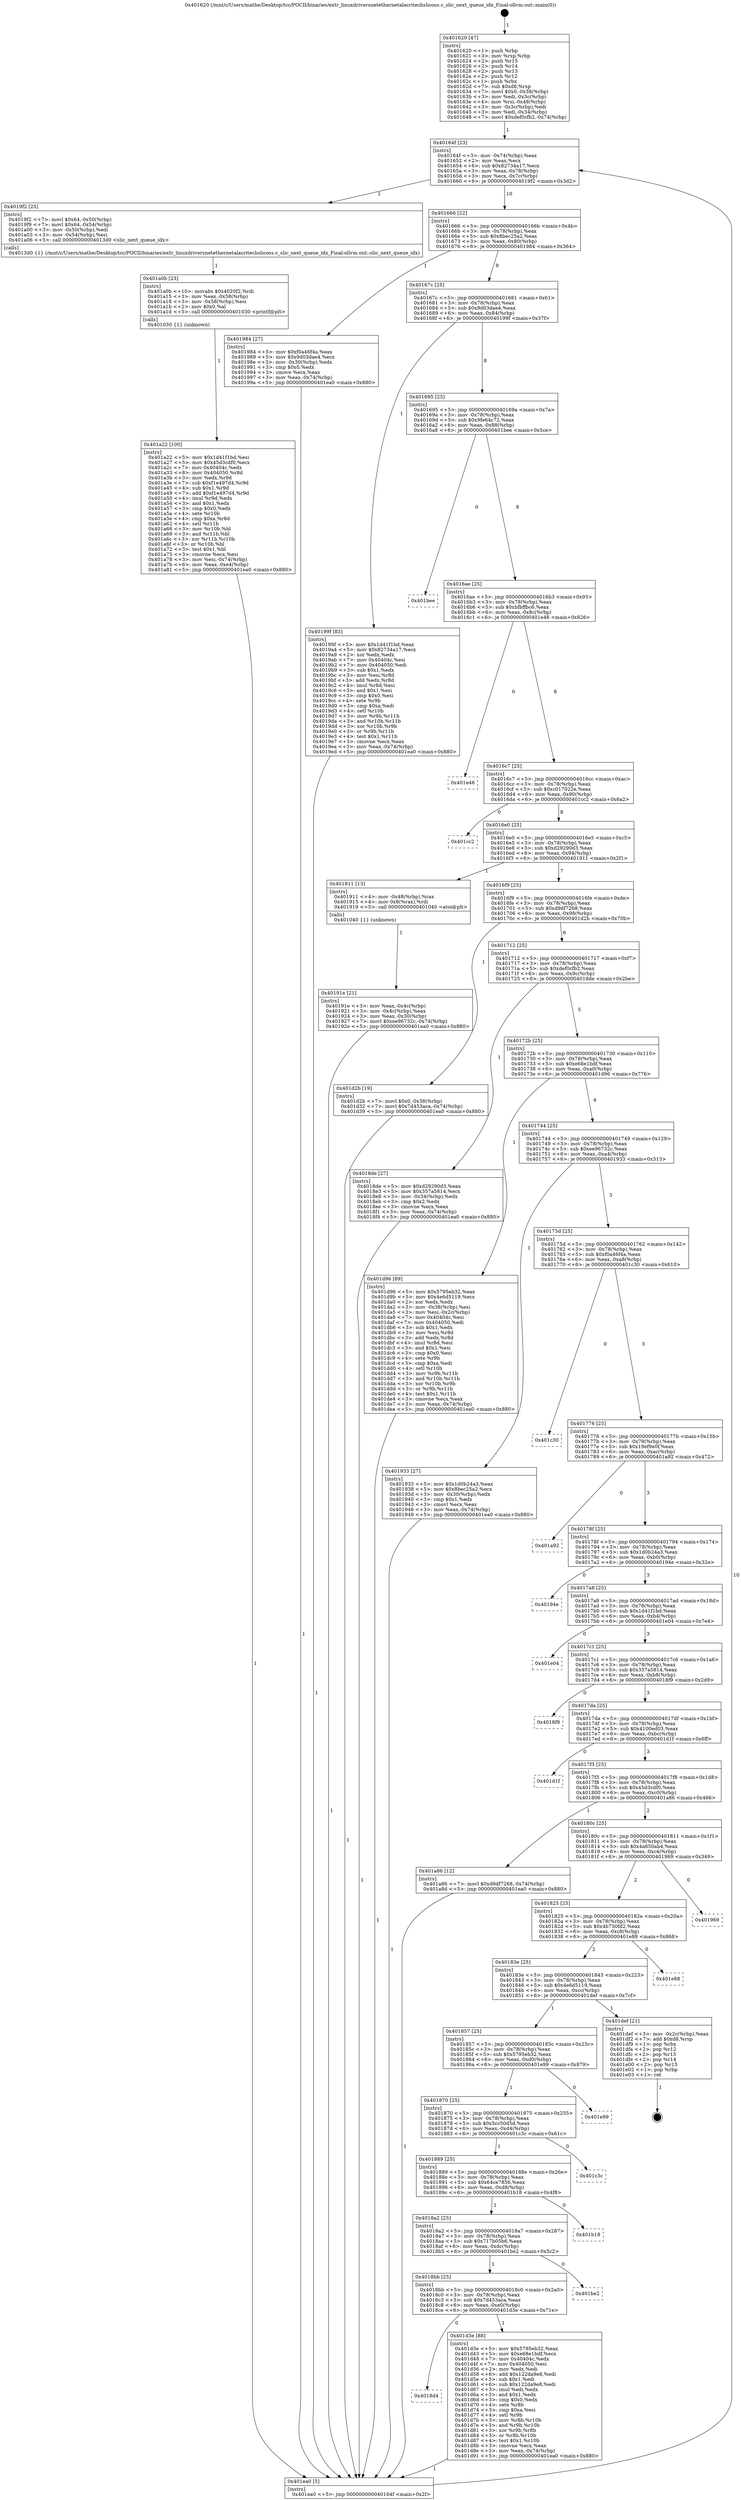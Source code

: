 digraph "0x401620" {
  label = "0x401620 (/mnt/c/Users/mathe/Desktop/tcc/POCII/binaries/extr_linuxdriversnetethernetalacritechslicoss.c_slic_next_queue_idx_Final-ollvm.out::main(0))"
  labelloc = "t"
  node[shape=record]

  Entry [label="",width=0.3,height=0.3,shape=circle,fillcolor=black,style=filled]
  "0x40164f" [label="{
     0x40164f [23]\l
     | [instrs]\l
     &nbsp;&nbsp;0x40164f \<+3\>: mov -0x74(%rbp),%eax\l
     &nbsp;&nbsp;0x401652 \<+2\>: mov %eax,%ecx\l
     &nbsp;&nbsp;0x401654 \<+6\>: sub $0x82734a17,%ecx\l
     &nbsp;&nbsp;0x40165a \<+3\>: mov %eax,-0x78(%rbp)\l
     &nbsp;&nbsp;0x40165d \<+3\>: mov %ecx,-0x7c(%rbp)\l
     &nbsp;&nbsp;0x401660 \<+6\>: je 00000000004019f2 \<main+0x3d2\>\l
  }"]
  "0x4019f2" [label="{
     0x4019f2 [25]\l
     | [instrs]\l
     &nbsp;&nbsp;0x4019f2 \<+7\>: movl $0x64,-0x50(%rbp)\l
     &nbsp;&nbsp;0x4019f9 \<+7\>: movl $0x64,-0x54(%rbp)\l
     &nbsp;&nbsp;0x401a00 \<+3\>: mov -0x50(%rbp),%edi\l
     &nbsp;&nbsp;0x401a03 \<+3\>: mov -0x54(%rbp),%esi\l
     &nbsp;&nbsp;0x401a06 \<+5\>: call 00000000004013d0 \<slic_next_queue_idx\>\l
     | [calls]\l
     &nbsp;&nbsp;0x4013d0 \{1\} (/mnt/c/Users/mathe/Desktop/tcc/POCII/binaries/extr_linuxdriversnetethernetalacritechslicoss.c_slic_next_queue_idx_Final-ollvm.out::slic_next_queue_idx)\l
  }"]
  "0x401666" [label="{
     0x401666 [22]\l
     | [instrs]\l
     &nbsp;&nbsp;0x401666 \<+5\>: jmp 000000000040166b \<main+0x4b\>\l
     &nbsp;&nbsp;0x40166b \<+3\>: mov -0x78(%rbp),%eax\l
     &nbsp;&nbsp;0x40166e \<+5\>: sub $0x8bec25a2,%eax\l
     &nbsp;&nbsp;0x401673 \<+3\>: mov %eax,-0x80(%rbp)\l
     &nbsp;&nbsp;0x401676 \<+6\>: je 0000000000401984 \<main+0x364\>\l
  }"]
  Exit [label="",width=0.3,height=0.3,shape=circle,fillcolor=black,style=filled,peripheries=2]
  "0x401984" [label="{
     0x401984 [27]\l
     | [instrs]\l
     &nbsp;&nbsp;0x401984 \<+5\>: mov $0xf0a46f4a,%eax\l
     &nbsp;&nbsp;0x401989 \<+5\>: mov $0x9d03dae4,%ecx\l
     &nbsp;&nbsp;0x40198e \<+3\>: mov -0x30(%rbp),%edx\l
     &nbsp;&nbsp;0x401991 \<+3\>: cmp $0x0,%edx\l
     &nbsp;&nbsp;0x401994 \<+3\>: cmove %ecx,%eax\l
     &nbsp;&nbsp;0x401997 \<+3\>: mov %eax,-0x74(%rbp)\l
     &nbsp;&nbsp;0x40199a \<+5\>: jmp 0000000000401ea0 \<main+0x880\>\l
  }"]
  "0x40167c" [label="{
     0x40167c [25]\l
     | [instrs]\l
     &nbsp;&nbsp;0x40167c \<+5\>: jmp 0000000000401681 \<main+0x61\>\l
     &nbsp;&nbsp;0x401681 \<+3\>: mov -0x78(%rbp),%eax\l
     &nbsp;&nbsp;0x401684 \<+5\>: sub $0x9d03dae4,%eax\l
     &nbsp;&nbsp;0x401689 \<+6\>: mov %eax,-0x84(%rbp)\l
     &nbsp;&nbsp;0x40168f \<+6\>: je 000000000040199f \<main+0x37f\>\l
  }"]
  "0x4018d4" [label="{
     0x4018d4\l
  }", style=dashed]
  "0x40199f" [label="{
     0x40199f [83]\l
     | [instrs]\l
     &nbsp;&nbsp;0x40199f \<+5\>: mov $0x1d41f1bd,%eax\l
     &nbsp;&nbsp;0x4019a4 \<+5\>: mov $0x82734a17,%ecx\l
     &nbsp;&nbsp;0x4019a9 \<+2\>: xor %edx,%edx\l
     &nbsp;&nbsp;0x4019ab \<+7\>: mov 0x40404c,%esi\l
     &nbsp;&nbsp;0x4019b2 \<+7\>: mov 0x404050,%edi\l
     &nbsp;&nbsp;0x4019b9 \<+3\>: sub $0x1,%edx\l
     &nbsp;&nbsp;0x4019bc \<+3\>: mov %esi,%r8d\l
     &nbsp;&nbsp;0x4019bf \<+3\>: add %edx,%r8d\l
     &nbsp;&nbsp;0x4019c2 \<+4\>: imul %r8d,%esi\l
     &nbsp;&nbsp;0x4019c6 \<+3\>: and $0x1,%esi\l
     &nbsp;&nbsp;0x4019c9 \<+3\>: cmp $0x0,%esi\l
     &nbsp;&nbsp;0x4019cc \<+4\>: sete %r9b\l
     &nbsp;&nbsp;0x4019d0 \<+3\>: cmp $0xa,%edi\l
     &nbsp;&nbsp;0x4019d3 \<+4\>: setl %r10b\l
     &nbsp;&nbsp;0x4019d7 \<+3\>: mov %r9b,%r11b\l
     &nbsp;&nbsp;0x4019da \<+3\>: and %r10b,%r11b\l
     &nbsp;&nbsp;0x4019dd \<+3\>: xor %r10b,%r9b\l
     &nbsp;&nbsp;0x4019e0 \<+3\>: or %r9b,%r11b\l
     &nbsp;&nbsp;0x4019e3 \<+4\>: test $0x1,%r11b\l
     &nbsp;&nbsp;0x4019e7 \<+3\>: cmovne %ecx,%eax\l
     &nbsp;&nbsp;0x4019ea \<+3\>: mov %eax,-0x74(%rbp)\l
     &nbsp;&nbsp;0x4019ed \<+5\>: jmp 0000000000401ea0 \<main+0x880\>\l
  }"]
  "0x401695" [label="{
     0x401695 [25]\l
     | [instrs]\l
     &nbsp;&nbsp;0x401695 \<+5\>: jmp 000000000040169a \<main+0x7a\>\l
     &nbsp;&nbsp;0x40169a \<+3\>: mov -0x78(%rbp),%eax\l
     &nbsp;&nbsp;0x40169d \<+5\>: sub $0x9fe64c72,%eax\l
     &nbsp;&nbsp;0x4016a2 \<+6\>: mov %eax,-0x88(%rbp)\l
     &nbsp;&nbsp;0x4016a8 \<+6\>: je 0000000000401bee \<main+0x5ce\>\l
  }"]
  "0x401d3e" [label="{
     0x401d3e [88]\l
     | [instrs]\l
     &nbsp;&nbsp;0x401d3e \<+5\>: mov $0x5795eb32,%eax\l
     &nbsp;&nbsp;0x401d43 \<+5\>: mov $0xe68e1bdf,%ecx\l
     &nbsp;&nbsp;0x401d48 \<+7\>: mov 0x40404c,%edx\l
     &nbsp;&nbsp;0x401d4f \<+7\>: mov 0x404050,%esi\l
     &nbsp;&nbsp;0x401d56 \<+2\>: mov %edx,%edi\l
     &nbsp;&nbsp;0x401d58 \<+6\>: add $0x122da9e8,%edi\l
     &nbsp;&nbsp;0x401d5e \<+3\>: sub $0x1,%edi\l
     &nbsp;&nbsp;0x401d61 \<+6\>: sub $0x122da9e8,%edi\l
     &nbsp;&nbsp;0x401d67 \<+3\>: imul %edi,%edx\l
     &nbsp;&nbsp;0x401d6a \<+3\>: and $0x1,%edx\l
     &nbsp;&nbsp;0x401d6d \<+3\>: cmp $0x0,%edx\l
     &nbsp;&nbsp;0x401d70 \<+4\>: sete %r8b\l
     &nbsp;&nbsp;0x401d74 \<+3\>: cmp $0xa,%esi\l
     &nbsp;&nbsp;0x401d77 \<+4\>: setl %r9b\l
     &nbsp;&nbsp;0x401d7b \<+3\>: mov %r8b,%r10b\l
     &nbsp;&nbsp;0x401d7e \<+3\>: and %r9b,%r10b\l
     &nbsp;&nbsp;0x401d81 \<+3\>: xor %r9b,%r8b\l
     &nbsp;&nbsp;0x401d84 \<+3\>: or %r8b,%r10b\l
     &nbsp;&nbsp;0x401d87 \<+4\>: test $0x1,%r10b\l
     &nbsp;&nbsp;0x401d8b \<+3\>: cmovne %ecx,%eax\l
     &nbsp;&nbsp;0x401d8e \<+3\>: mov %eax,-0x74(%rbp)\l
     &nbsp;&nbsp;0x401d91 \<+5\>: jmp 0000000000401ea0 \<main+0x880\>\l
  }"]
  "0x401bee" [label="{
     0x401bee\l
  }", style=dashed]
  "0x4016ae" [label="{
     0x4016ae [25]\l
     | [instrs]\l
     &nbsp;&nbsp;0x4016ae \<+5\>: jmp 00000000004016b3 \<main+0x93\>\l
     &nbsp;&nbsp;0x4016b3 \<+3\>: mov -0x78(%rbp),%eax\l
     &nbsp;&nbsp;0x4016b6 \<+5\>: sub $0xbfbffbc6,%eax\l
     &nbsp;&nbsp;0x4016bb \<+6\>: mov %eax,-0x8c(%rbp)\l
     &nbsp;&nbsp;0x4016c1 \<+6\>: je 0000000000401e46 \<main+0x826\>\l
  }"]
  "0x4018bb" [label="{
     0x4018bb [25]\l
     | [instrs]\l
     &nbsp;&nbsp;0x4018bb \<+5\>: jmp 00000000004018c0 \<main+0x2a0\>\l
     &nbsp;&nbsp;0x4018c0 \<+3\>: mov -0x78(%rbp),%eax\l
     &nbsp;&nbsp;0x4018c3 \<+5\>: sub $0x7d453aca,%eax\l
     &nbsp;&nbsp;0x4018c8 \<+6\>: mov %eax,-0xe0(%rbp)\l
     &nbsp;&nbsp;0x4018ce \<+6\>: je 0000000000401d3e \<main+0x71e\>\l
  }"]
  "0x401e46" [label="{
     0x401e46\l
  }", style=dashed]
  "0x4016c7" [label="{
     0x4016c7 [25]\l
     | [instrs]\l
     &nbsp;&nbsp;0x4016c7 \<+5\>: jmp 00000000004016cc \<main+0xac\>\l
     &nbsp;&nbsp;0x4016cc \<+3\>: mov -0x78(%rbp),%eax\l
     &nbsp;&nbsp;0x4016cf \<+5\>: sub $0xc017022e,%eax\l
     &nbsp;&nbsp;0x4016d4 \<+6\>: mov %eax,-0x90(%rbp)\l
     &nbsp;&nbsp;0x4016da \<+6\>: je 0000000000401cc2 \<main+0x6a2\>\l
  }"]
  "0x401be2" [label="{
     0x401be2\l
  }", style=dashed]
  "0x401cc2" [label="{
     0x401cc2\l
  }", style=dashed]
  "0x4016e0" [label="{
     0x4016e0 [25]\l
     | [instrs]\l
     &nbsp;&nbsp;0x4016e0 \<+5\>: jmp 00000000004016e5 \<main+0xc5\>\l
     &nbsp;&nbsp;0x4016e5 \<+3\>: mov -0x78(%rbp),%eax\l
     &nbsp;&nbsp;0x4016e8 \<+5\>: sub $0xd29290d3,%eax\l
     &nbsp;&nbsp;0x4016ed \<+6\>: mov %eax,-0x94(%rbp)\l
     &nbsp;&nbsp;0x4016f3 \<+6\>: je 0000000000401911 \<main+0x2f1\>\l
  }"]
  "0x4018a2" [label="{
     0x4018a2 [25]\l
     | [instrs]\l
     &nbsp;&nbsp;0x4018a2 \<+5\>: jmp 00000000004018a7 \<main+0x287\>\l
     &nbsp;&nbsp;0x4018a7 \<+3\>: mov -0x78(%rbp),%eax\l
     &nbsp;&nbsp;0x4018aa \<+5\>: sub $0x717b05b6,%eax\l
     &nbsp;&nbsp;0x4018af \<+6\>: mov %eax,-0xdc(%rbp)\l
     &nbsp;&nbsp;0x4018b5 \<+6\>: je 0000000000401be2 \<main+0x5c2\>\l
  }"]
  "0x401911" [label="{
     0x401911 [13]\l
     | [instrs]\l
     &nbsp;&nbsp;0x401911 \<+4\>: mov -0x48(%rbp),%rax\l
     &nbsp;&nbsp;0x401915 \<+4\>: mov 0x8(%rax),%rdi\l
     &nbsp;&nbsp;0x401919 \<+5\>: call 0000000000401040 \<atoi@plt\>\l
     | [calls]\l
     &nbsp;&nbsp;0x401040 \{1\} (unknown)\l
  }"]
  "0x4016f9" [label="{
     0x4016f9 [25]\l
     | [instrs]\l
     &nbsp;&nbsp;0x4016f9 \<+5\>: jmp 00000000004016fe \<main+0xde\>\l
     &nbsp;&nbsp;0x4016fe \<+3\>: mov -0x78(%rbp),%eax\l
     &nbsp;&nbsp;0x401701 \<+5\>: sub $0xd9df7268,%eax\l
     &nbsp;&nbsp;0x401706 \<+6\>: mov %eax,-0x98(%rbp)\l
     &nbsp;&nbsp;0x40170c \<+6\>: je 0000000000401d2b \<main+0x70b\>\l
  }"]
  "0x401b18" [label="{
     0x401b18\l
  }", style=dashed]
  "0x401d2b" [label="{
     0x401d2b [19]\l
     | [instrs]\l
     &nbsp;&nbsp;0x401d2b \<+7\>: movl $0x0,-0x38(%rbp)\l
     &nbsp;&nbsp;0x401d32 \<+7\>: movl $0x7d453aca,-0x74(%rbp)\l
     &nbsp;&nbsp;0x401d39 \<+5\>: jmp 0000000000401ea0 \<main+0x880\>\l
  }"]
  "0x401712" [label="{
     0x401712 [25]\l
     | [instrs]\l
     &nbsp;&nbsp;0x401712 \<+5\>: jmp 0000000000401717 \<main+0xf7\>\l
     &nbsp;&nbsp;0x401717 \<+3\>: mov -0x78(%rbp),%eax\l
     &nbsp;&nbsp;0x40171a \<+5\>: sub $0xdef0cfb2,%eax\l
     &nbsp;&nbsp;0x40171f \<+6\>: mov %eax,-0x9c(%rbp)\l
     &nbsp;&nbsp;0x401725 \<+6\>: je 00000000004018de \<main+0x2be\>\l
  }"]
  "0x401889" [label="{
     0x401889 [25]\l
     | [instrs]\l
     &nbsp;&nbsp;0x401889 \<+5\>: jmp 000000000040188e \<main+0x26e\>\l
     &nbsp;&nbsp;0x40188e \<+3\>: mov -0x78(%rbp),%eax\l
     &nbsp;&nbsp;0x401891 \<+5\>: sub $0x64ce7856,%eax\l
     &nbsp;&nbsp;0x401896 \<+6\>: mov %eax,-0xd8(%rbp)\l
     &nbsp;&nbsp;0x40189c \<+6\>: je 0000000000401b18 \<main+0x4f8\>\l
  }"]
  "0x4018de" [label="{
     0x4018de [27]\l
     | [instrs]\l
     &nbsp;&nbsp;0x4018de \<+5\>: mov $0xd29290d3,%eax\l
     &nbsp;&nbsp;0x4018e3 \<+5\>: mov $0x357a5814,%ecx\l
     &nbsp;&nbsp;0x4018e8 \<+3\>: mov -0x34(%rbp),%edx\l
     &nbsp;&nbsp;0x4018eb \<+3\>: cmp $0x2,%edx\l
     &nbsp;&nbsp;0x4018ee \<+3\>: cmovne %ecx,%eax\l
     &nbsp;&nbsp;0x4018f1 \<+3\>: mov %eax,-0x74(%rbp)\l
     &nbsp;&nbsp;0x4018f4 \<+5\>: jmp 0000000000401ea0 \<main+0x880\>\l
  }"]
  "0x40172b" [label="{
     0x40172b [25]\l
     | [instrs]\l
     &nbsp;&nbsp;0x40172b \<+5\>: jmp 0000000000401730 \<main+0x110\>\l
     &nbsp;&nbsp;0x401730 \<+3\>: mov -0x78(%rbp),%eax\l
     &nbsp;&nbsp;0x401733 \<+5\>: sub $0xe68e1bdf,%eax\l
     &nbsp;&nbsp;0x401738 \<+6\>: mov %eax,-0xa0(%rbp)\l
     &nbsp;&nbsp;0x40173e \<+6\>: je 0000000000401d96 \<main+0x776\>\l
  }"]
  "0x401ea0" [label="{
     0x401ea0 [5]\l
     | [instrs]\l
     &nbsp;&nbsp;0x401ea0 \<+5\>: jmp 000000000040164f \<main+0x2f\>\l
  }"]
  "0x401620" [label="{
     0x401620 [47]\l
     | [instrs]\l
     &nbsp;&nbsp;0x401620 \<+1\>: push %rbp\l
     &nbsp;&nbsp;0x401621 \<+3\>: mov %rsp,%rbp\l
     &nbsp;&nbsp;0x401624 \<+2\>: push %r15\l
     &nbsp;&nbsp;0x401626 \<+2\>: push %r14\l
     &nbsp;&nbsp;0x401628 \<+2\>: push %r13\l
     &nbsp;&nbsp;0x40162a \<+2\>: push %r12\l
     &nbsp;&nbsp;0x40162c \<+1\>: push %rbx\l
     &nbsp;&nbsp;0x40162d \<+7\>: sub $0xd8,%rsp\l
     &nbsp;&nbsp;0x401634 \<+7\>: movl $0x0,-0x38(%rbp)\l
     &nbsp;&nbsp;0x40163b \<+3\>: mov %edi,-0x3c(%rbp)\l
     &nbsp;&nbsp;0x40163e \<+4\>: mov %rsi,-0x48(%rbp)\l
     &nbsp;&nbsp;0x401642 \<+3\>: mov -0x3c(%rbp),%edi\l
     &nbsp;&nbsp;0x401645 \<+3\>: mov %edi,-0x34(%rbp)\l
     &nbsp;&nbsp;0x401648 \<+7\>: movl $0xdef0cfb2,-0x74(%rbp)\l
  }"]
  "0x40191e" [label="{
     0x40191e [21]\l
     | [instrs]\l
     &nbsp;&nbsp;0x40191e \<+3\>: mov %eax,-0x4c(%rbp)\l
     &nbsp;&nbsp;0x401921 \<+3\>: mov -0x4c(%rbp),%eax\l
     &nbsp;&nbsp;0x401924 \<+3\>: mov %eax,-0x30(%rbp)\l
     &nbsp;&nbsp;0x401927 \<+7\>: movl $0xee96732c,-0x74(%rbp)\l
     &nbsp;&nbsp;0x40192e \<+5\>: jmp 0000000000401ea0 \<main+0x880\>\l
  }"]
  "0x401c3c" [label="{
     0x401c3c\l
  }", style=dashed]
  "0x401d96" [label="{
     0x401d96 [89]\l
     | [instrs]\l
     &nbsp;&nbsp;0x401d96 \<+5\>: mov $0x5795eb32,%eax\l
     &nbsp;&nbsp;0x401d9b \<+5\>: mov $0x4e6d5119,%ecx\l
     &nbsp;&nbsp;0x401da0 \<+2\>: xor %edx,%edx\l
     &nbsp;&nbsp;0x401da2 \<+3\>: mov -0x38(%rbp),%esi\l
     &nbsp;&nbsp;0x401da5 \<+3\>: mov %esi,-0x2c(%rbp)\l
     &nbsp;&nbsp;0x401da8 \<+7\>: mov 0x40404c,%esi\l
     &nbsp;&nbsp;0x401daf \<+7\>: mov 0x404050,%edi\l
     &nbsp;&nbsp;0x401db6 \<+3\>: sub $0x1,%edx\l
     &nbsp;&nbsp;0x401db9 \<+3\>: mov %esi,%r8d\l
     &nbsp;&nbsp;0x401dbc \<+3\>: add %edx,%r8d\l
     &nbsp;&nbsp;0x401dbf \<+4\>: imul %r8d,%esi\l
     &nbsp;&nbsp;0x401dc3 \<+3\>: and $0x1,%esi\l
     &nbsp;&nbsp;0x401dc6 \<+3\>: cmp $0x0,%esi\l
     &nbsp;&nbsp;0x401dc9 \<+4\>: sete %r9b\l
     &nbsp;&nbsp;0x401dcd \<+3\>: cmp $0xa,%edi\l
     &nbsp;&nbsp;0x401dd0 \<+4\>: setl %r10b\l
     &nbsp;&nbsp;0x401dd4 \<+3\>: mov %r9b,%r11b\l
     &nbsp;&nbsp;0x401dd7 \<+3\>: and %r10b,%r11b\l
     &nbsp;&nbsp;0x401dda \<+3\>: xor %r10b,%r9b\l
     &nbsp;&nbsp;0x401ddd \<+3\>: or %r9b,%r11b\l
     &nbsp;&nbsp;0x401de0 \<+4\>: test $0x1,%r11b\l
     &nbsp;&nbsp;0x401de4 \<+3\>: cmovne %ecx,%eax\l
     &nbsp;&nbsp;0x401de7 \<+3\>: mov %eax,-0x74(%rbp)\l
     &nbsp;&nbsp;0x401dea \<+5\>: jmp 0000000000401ea0 \<main+0x880\>\l
  }"]
  "0x401744" [label="{
     0x401744 [25]\l
     | [instrs]\l
     &nbsp;&nbsp;0x401744 \<+5\>: jmp 0000000000401749 \<main+0x129\>\l
     &nbsp;&nbsp;0x401749 \<+3\>: mov -0x78(%rbp),%eax\l
     &nbsp;&nbsp;0x40174c \<+5\>: sub $0xee96732c,%eax\l
     &nbsp;&nbsp;0x401751 \<+6\>: mov %eax,-0xa4(%rbp)\l
     &nbsp;&nbsp;0x401757 \<+6\>: je 0000000000401933 \<main+0x313\>\l
  }"]
  "0x401870" [label="{
     0x401870 [25]\l
     | [instrs]\l
     &nbsp;&nbsp;0x401870 \<+5\>: jmp 0000000000401875 \<main+0x255\>\l
     &nbsp;&nbsp;0x401875 \<+3\>: mov -0x78(%rbp),%eax\l
     &nbsp;&nbsp;0x401878 \<+5\>: sub $0x5cc50d5d,%eax\l
     &nbsp;&nbsp;0x40187d \<+6\>: mov %eax,-0xd4(%rbp)\l
     &nbsp;&nbsp;0x401883 \<+6\>: je 0000000000401c3c \<main+0x61c\>\l
  }"]
  "0x401933" [label="{
     0x401933 [27]\l
     | [instrs]\l
     &nbsp;&nbsp;0x401933 \<+5\>: mov $0x1d0b24a3,%eax\l
     &nbsp;&nbsp;0x401938 \<+5\>: mov $0x8bec25a2,%ecx\l
     &nbsp;&nbsp;0x40193d \<+3\>: mov -0x30(%rbp),%edx\l
     &nbsp;&nbsp;0x401940 \<+3\>: cmp $0x1,%edx\l
     &nbsp;&nbsp;0x401943 \<+3\>: cmovl %ecx,%eax\l
     &nbsp;&nbsp;0x401946 \<+3\>: mov %eax,-0x74(%rbp)\l
     &nbsp;&nbsp;0x401949 \<+5\>: jmp 0000000000401ea0 \<main+0x880\>\l
  }"]
  "0x40175d" [label="{
     0x40175d [25]\l
     | [instrs]\l
     &nbsp;&nbsp;0x40175d \<+5\>: jmp 0000000000401762 \<main+0x142\>\l
     &nbsp;&nbsp;0x401762 \<+3\>: mov -0x78(%rbp),%eax\l
     &nbsp;&nbsp;0x401765 \<+5\>: sub $0xf0a46f4a,%eax\l
     &nbsp;&nbsp;0x40176a \<+6\>: mov %eax,-0xa8(%rbp)\l
     &nbsp;&nbsp;0x401770 \<+6\>: je 0000000000401c30 \<main+0x610\>\l
  }"]
  "0x401a0b" [label="{
     0x401a0b [23]\l
     | [instrs]\l
     &nbsp;&nbsp;0x401a0b \<+10\>: movabs $0x4020f2,%rdi\l
     &nbsp;&nbsp;0x401a15 \<+3\>: mov %eax,-0x58(%rbp)\l
     &nbsp;&nbsp;0x401a18 \<+3\>: mov -0x58(%rbp),%esi\l
     &nbsp;&nbsp;0x401a1b \<+2\>: mov $0x0,%al\l
     &nbsp;&nbsp;0x401a1d \<+5\>: call 0000000000401030 \<printf@plt\>\l
     | [calls]\l
     &nbsp;&nbsp;0x401030 \{1\} (unknown)\l
  }"]
  "0x401a22" [label="{
     0x401a22 [100]\l
     | [instrs]\l
     &nbsp;&nbsp;0x401a22 \<+5\>: mov $0x1d41f1bd,%esi\l
     &nbsp;&nbsp;0x401a27 \<+5\>: mov $0x45d3cdf0,%ecx\l
     &nbsp;&nbsp;0x401a2c \<+7\>: mov 0x40404c,%edx\l
     &nbsp;&nbsp;0x401a33 \<+8\>: mov 0x404050,%r8d\l
     &nbsp;&nbsp;0x401a3b \<+3\>: mov %edx,%r9d\l
     &nbsp;&nbsp;0x401a3e \<+7\>: sub $0xf1e497d4,%r9d\l
     &nbsp;&nbsp;0x401a45 \<+4\>: sub $0x1,%r9d\l
     &nbsp;&nbsp;0x401a49 \<+7\>: add $0xf1e497d4,%r9d\l
     &nbsp;&nbsp;0x401a50 \<+4\>: imul %r9d,%edx\l
     &nbsp;&nbsp;0x401a54 \<+3\>: and $0x1,%edx\l
     &nbsp;&nbsp;0x401a57 \<+3\>: cmp $0x0,%edx\l
     &nbsp;&nbsp;0x401a5a \<+4\>: sete %r10b\l
     &nbsp;&nbsp;0x401a5e \<+4\>: cmp $0xa,%r8d\l
     &nbsp;&nbsp;0x401a62 \<+4\>: setl %r11b\l
     &nbsp;&nbsp;0x401a66 \<+3\>: mov %r10b,%bl\l
     &nbsp;&nbsp;0x401a69 \<+3\>: and %r11b,%bl\l
     &nbsp;&nbsp;0x401a6c \<+3\>: xor %r11b,%r10b\l
     &nbsp;&nbsp;0x401a6f \<+3\>: or %r10b,%bl\l
     &nbsp;&nbsp;0x401a72 \<+3\>: test $0x1,%bl\l
     &nbsp;&nbsp;0x401a75 \<+3\>: cmovne %ecx,%esi\l
     &nbsp;&nbsp;0x401a78 \<+3\>: mov %esi,-0x74(%rbp)\l
     &nbsp;&nbsp;0x401a7b \<+6\>: mov %eax,-0xe4(%rbp)\l
     &nbsp;&nbsp;0x401a81 \<+5\>: jmp 0000000000401ea0 \<main+0x880\>\l
  }"]
  "0x401e99" [label="{
     0x401e99\l
  }", style=dashed]
  "0x401c30" [label="{
     0x401c30\l
  }", style=dashed]
  "0x401776" [label="{
     0x401776 [25]\l
     | [instrs]\l
     &nbsp;&nbsp;0x401776 \<+5\>: jmp 000000000040177b \<main+0x15b\>\l
     &nbsp;&nbsp;0x40177b \<+3\>: mov -0x78(%rbp),%eax\l
     &nbsp;&nbsp;0x40177e \<+5\>: sub $0x19ef9e0f,%eax\l
     &nbsp;&nbsp;0x401783 \<+6\>: mov %eax,-0xac(%rbp)\l
     &nbsp;&nbsp;0x401789 \<+6\>: je 0000000000401a92 \<main+0x472\>\l
  }"]
  "0x401857" [label="{
     0x401857 [25]\l
     | [instrs]\l
     &nbsp;&nbsp;0x401857 \<+5\>: jmp 000000000040185c \<main+0x23c\>\l
     &nbsp;&nbsp;0x40185c \<+3\>: mov -0x78(%rbp),%eax\l
     &nbsp;&nbsp;0x40185f \<+5\>: sub $0x5795eb32,%eax\l
     &nbsp;&nbsp;0x401864 \<+6\>: mov %eax,-0xd0(%rbp)\l
     &nbsp;&nbsp;0x40186a \<+6\>: je 0000000000401e99 \<main+0x879\>\l
  }"]
  "0x401a92" [label="{
     0x401a92\l
  }", style=dashed]
  "0x40178f" [label="{
     0x40178f [25]\l
     | [instrs]\l
     &nbsp;&nbsp;0x40178f \<+5\>: jmp 0000000000401794 \<main+0x174\>\l
     &nbsp;&nbsp;0x401794 \<+3\>: mov -0x78(%rbp),%eax\l
     &nbsp;&nbsp;0x401797 \<+5\>: sub $0x1d0b24a3,%eax\l
     &nbsp;&nbsp;0x40179c \<+6\>: mov %eax,-0xb0(%rbp)\l
     &nbsp;&nbsp;0x4017a2 \<+6\>: je 000000000040194e \<main+0x32e\>\l
  }"]
  "0x401def" [label="{
     0x401def [21]\l
     | [instrs]\l
     &nbsp;&nbsp;0x401def \<+3\>: mov -0x2c(%rbp),%eax\l
     &nbsp;&nbsp;0x401df2 \<+7\>: add $0xd8,%rsp\l
     &nbsp;&nbsp;0x401df9 \<+1\>: pop %rbx\l
     &nbsp;&nbsp;0x401dfa \<+2\>: pop %r12\l
     &nbsp;&nbsp;0x401dfc \<+2\>: pop %r13\l
     &nbsp;&nbsp;0x401dfe \<+2\>: pop %r14\l
     &nbsp;&nbsp;0x401e00 \<+2\>: pop %r15\l
     &nbsp;&nbsp;0x401e02 \<+1\>: pop %rbp\l
     &nbsp;&nbsp;0x401e03 \<+1\>: ret\l
  }"]
  "0x40194e" [label="{
     0x40194e\l
  }", style=dashed]
  "0x4017a8" [label="{
     0x4017a8 [25]\l
     | [instrs]\l
     &nbsp;&nbsp;0x4017a8 \<+5\>: jmp 00000000004017ad \<main+0x18d\>\l
     &nbsp;&nbsp;0x4017ad \<+3\>: mov -0x78(%rbp),%eax\l
     &nbsp;&nbsp;0x4017b0 \<+5\>: sub $0x1d41f1bd,%eax\l
     &nbsp;&nbsp;0x4017b5 \<+6\>: mov %eax,-0xb4(%rbp)\l
     &nbsp;&nbsp;0x4017bb \<+6\>: je 0000000000401e04 \<main+0x7e4\>\l
  }"]
  "0x40183e" [label="{
     0x40183e [25]\l
     | [instrs]\l
     &nbsp;&nbsp;0x40183e \<+5\>: jmp 0000000000401843 \<main+0x223\>\l
     &nbsp;&nbsp;0x401843 \<+3\>: mov -0x78(%rbp),%eax\l
     &nbsp;&nbsp;0x401846 \<+5\>: sub $0x4e6d5119,%eax\l
     &nbsp;&nbsp;0x40184b \<+6\>: mov %eax,-0xcc(%rbp)\l
     &nbsp;&nbsp;0x401851 \<+6\>: je 0000000000401def \<main+0x7cf\>\l
  }"]
  "0x401e04" [label="{
     0x401e04\l
  }", style=dashed]
  "0x4017c1" [label="{
     0x4017c1 [25]\l
     | [instrs]\l
     &nbsp;&nbsp;0x4017c1 \<+5\>: jmp 00000000004017c6 \<main+0x1a6\>\l
     &nbsp;&nbsp;0x4017c6 \<+3\>: mov -0x78(%rbp),%eax\l
     &nbsp;&nbsp;0x4017c9 \<+5\>: sub $0x357a5814,%eax\l
     &nbsp;&nbsp;0x4017ce \<+6\>: mov %eax,-0xb8(%rbp)\l
     &nbsp;&nbsp;0x4017d4 \<+6\>: je 00000000004018f9 \<main+0x2d9\>\l
  }"]
  "0x401e88" [label="{
     0x401e88\l
  }", style=dashed]
  "0x4018f9" [label="{
     0x4018f9\l
  }", style=dashed]
  "0x4017da" [label="{
     0x4017da [25]\l
     | [instrs]\l
     &nbsp;&nbsp;0x4017da \<+5\>: jmp 00000000004017df \<main+0x1bf\>\l
     &nbsp;&nbsp;0x4017df \<+3\>: mov -0x78(%rbp),%eax\l
     &nbsp;&nbsp;0x4017e2 \<+5\>: sub $0x4100ed03,%eax\l
     &nbsp;&nbsp;0x4017e7 \<+6\>: mov %eax,-0xbc(%rbp)\l
     &nbsp;&nbsp;0x4017ed \<+6\>: je 0000000000401d1f \<main+0x6ff\>\l
  }"]
  "0x401825" [label="{
     0x401825 [25]\l
     | [instrs]\l
     &nbsp;&nbsp;0x401825 \<+5\>: jmp 000000000040182a \<main+0x20a\>\l
     &nbsp;&nbsp;0x40182a \<+3\>: mov -0x78(%rbp),%eax\l
     &nbsp;&nbsp;0x40182d \<+5\>: sub $0x4b730fd2,%eax\l
     &nbsp;&nbsp;0x401832 \<+6\>: mov %eax,-0xc8(%rbp)\l
     &nbsp;&nbsp;0x401838 \<+6\>: je 0000000000401e88 \<main+0x868\>\l
  }"]
  "0x401d1f" [label="{
     0x401d1f\l
  }", style=dashed]
  "0x4017f3" [label="{
     0x4017f3 [25]\l
     | [instrs]\l
     &nbsp;&nbsp;0x4017f3 \<+5\>: jmp 00000000004017f8 \<main+0x1d8\>\l
     &nbsp;&nbsp;0x4017f8 \<+3\>: mov -0x78(%rbp),%eax\l
     &nbsp;&nbsp;0x4017fb \<+5\>: sub $0x45d3cdf0,%eax\l
     &nbsp;&nbsp;0x401800 \<+6\>: mov %eax,-0xc0(%rbp)\l
     &nbsp;&nbsp;0x401806 \<+6\>: je 0000000000401a86 \<main+0x466\>\l
  }"]
  "0x401969" [label="{
     0x401969\l
  }", style=dashed]
  "0x401a86" [label="{
     0x401a86 [12]\l
     | [instrs]\l
     &nbsp;&nbsp;0x401a86 \<+7\>: movl $0xd9df7268,-0x74(%rbp)\l
     &nbsp;&nbsp;0x401a8d \<+5\>: jmp 0000000000401ea0 \<main+0x880\>\l
  }"]
  "0x40180c" [label="{
     0x40180c [25]\l
     | [instrs]\l
     &nbsp;&nbsp;0x40180c \<+5\>: jmp 0000000000401811 \<main+0x1f1\>\l
     &nbsp;&nbsp;0x401811 \<+3\>: mov -0x78(%rbp),%eax\l
     &nbsp;&nbsp;0x401814 \<+5\>: sub $0x4a650ab4,%eax\l
     &nbsp;&nbsp;0x401819 \<+6\>: mov %eax,-0xc4(%rbp)\l
     &nbsp;&nbsp;0x40181f \<+6\>: je 0000000000401969 \<main+0x349\>\l
  }"]
  Entry -> "0x401620" [label=" 1"]
  "0x40164f" -> "0x4019f2" [label=" 1"]
  "0x40164f" -> "0x401666" [label=" 10"]
  "0x401def" -> Exit [label=" 1"]
  "0x401666" -> "0x401984" [label=" 1"]
  "0x401666" -> "0x40167c" [label=" 9"]
  "0x401d96" -> "0x401ea0" [label=" 1"]
  "0x40167c" -> "0x40199f" [label=" 1"]
  "0x40167c" -> "0x401695" [label=" 8"]
  "0x401d3e" -> "0x401ea0" [label=" 1"]
  "0x401695" -> "0x401bee" [label=" 0"]
  "0x401695" -> "0x4016ae" [label=" 8"]
  "0x4018bb" -> "0x4018d4" [label=" 0"]
  "0x4016ae" -> "0x401e46" [label=" 0"]
  "0x4016ae" -> "0x4016c7" [label=" 8"]
  "0x4018bb" -> "0x401d3e" [label=" 1"]
  "0x4016c7" -> "0x401cc2" [label=" 0"]
  "0x4016c7" -> "0x4016e0" [label=" 8"]
  "0x4018a2" -> "0x4018bb" [label=" 1"]
  "0x4016e0" -> "0x401911" [label=" 1"]
  "0x4016e0" -> "0x4016f9" [label=" 7"]
  "0x4018a2" -> "0x401be2" [label=" 0"]
  "0x4016f9" -> "0x401d2b" [label=" 1"]
  "0x4016f9" -> "0x401712" [label=" 6"]
  "0x401889" -> "0x4018a2" [label=" 1"]
  "0x401712" -> "0x4018de" [label=" 1"]
  "0x401712" -> "0x40172b" [label=" 5"]
  "0x4018de" -> "0x401ea0" [label=" 1"]
  "0x401620" -> "0x40164f" [label=" 1"]
  "0x401ea0" -> "0x40164f" [label=" 10"]
  "0x401911" -> "0x40191e" [label=" 1"]
  "0x40191e" -> "0x401ea0" [label=" 1"]
  "0x401889" -> "0x401b18" [label=" 0"]
  "0x40172b" -> "0x401d96" [label=" 1"]
  "0x40172b" -> "0x401744" [label=" 4"]
  "0x401870" -> "0x401889" [label=" 1"]
  "0x401744" -> "0x401933" [label=" 1"]
  "0x401744" -> "0x40175d" [label=" 3"]
  "0x401933" -> "0x401ea0" [label=" 1"]
  "0x401984" -> "0x401ea0" [label=" 1"]
  "0x40199f" -> "0x401ea0" [label=" 1"]
  "0x4019f2" -> "0x401a0b" [label=" 1"]
  "0x401a0b" -> "0x401a22" [label=" 1"]
  "0x401a22" -> "0x401ea0" [label=" 1"]
  "0x401870" -> "0x401c3c" [label=" 0"]
  "0x40175d" -> "0x401c30" [label=" 0"]
  "0x40175d" -> "0x401776" [label=" 3"]
  "0x401857" -> "0x401870" [label=" 1"]
  "0x401776" -> "0x401a92" [label=" 0"]
  "0x401776" -> "0x40178f" [label=" 3"]
  "0x401857" -> "0x401e99" [label=" 0"]
  "0x40178f" -> "0x40194e" [label=" 0"]
  "0x40178f" -> "0x4017a8" [label=" 3"]
  "0x40183e" -> "0x401857" [label=" 1"]
  "0x4017a8" -> "0x401e04" [label=" 0"]
  "0x4017a8" -> "0x4017c1" [label=" 3"]
  "0x40183e" -> "0x401def" [label=" 1"]
  "0x4017c1" -> "0x4018f9" [label=" 0"]
  "0x4017c1" -> "0x4017da" [label=" 3"]
  "0x401825" -> "0x40183e" [label=" 2"]
  "0x4017da" -> "0x401d1f" [label=" 0"]
  "0x4017da" -> "0x4017f3" [label=" 3"]
  "0x401825" -> "0x401e88" [label=" 0"]
  "0x4017f3" -> "0x401a86" [label=" 1"]
  "0x4017f3" -> "0x40180c" [label=" 2"]
  "0x401a86" -> "0x401ea0" [label=" 1"]
  "0x401d2b" -> "0x401ea0" [label=" 1"]
  "0x40180c" -> "0x401825" [label=" 2"]
  "0x40180c" -> "0x401969" [label=" 0"]
}
